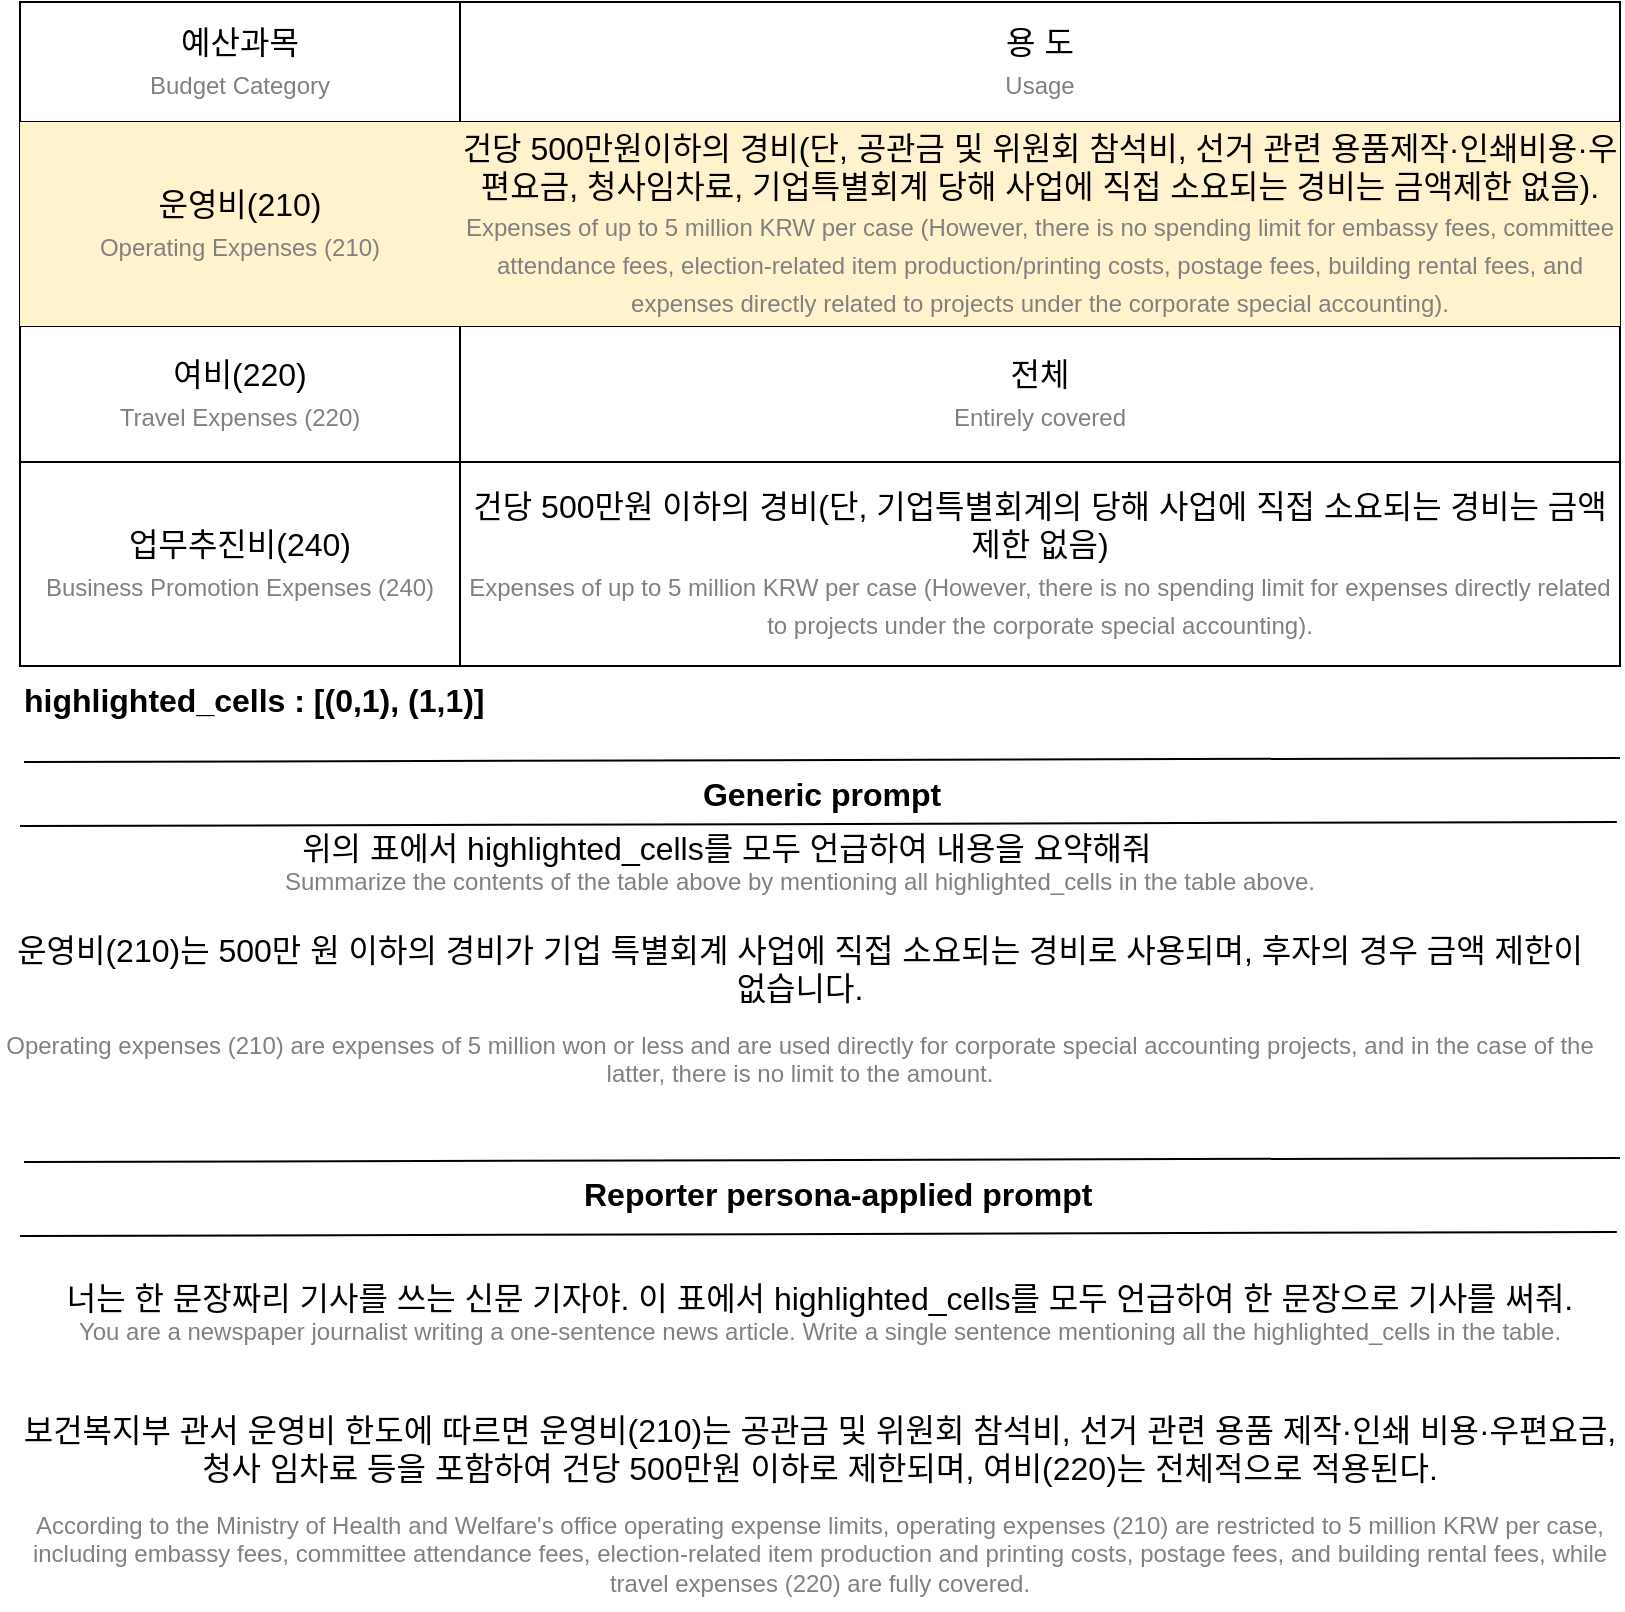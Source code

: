 <mxfile version="26.0.14">
  <diagram id="45D8O3KuXixtNbWzVwn4" name="Page-2">
    <mxGraphModel dx="958" dy="620" grid="1" gridSize="10" guides="1" tooltips="1" connect="1" arrows="1" fold="1" page="1" pageScale="1" pageWidth="850" pageHeight="1100" math="0" shadow="0">
      <root>
        <mxCell id="0" />
        <mxCell id="1" parent="0" />
        <mxCell id="E22jyQExJnd90E-P1zvn-27" value="" style="shape=table;startSize=0;container=1;collapsible=0;childLayout=tableLayout;" parent="1" vertex="1">
          <mxGeometry x="10" y="30" width="800" height="332.0" as="geometry" />
        </mxCell>
        <mxCell id="E22jyQExJnd90E-P1zvn-28" value="" style="shape=tableRow;horizontal=0;startSize=0;swimlaneHead=0;swimlaneBody=0;strokeColor=inherit;top=0;left=0;bottom=0;right=0;collapsible=0;dropTarget=0;fillColor=none;points=[[0,0.5],[1,0.5]];portConstraint=eastwest;" parent="E22jyQExJnd90E-P1zvn-27" vertex="1">
          <mxGeometry width="800" height="60" as="geometry" />
        </mxCell>
        <mxCell id="E22jyQExJnd90E-P1zvn-29" value="예산과목&lt;div&gt;&lt;font style=&quot;font-size: 12px; color: rgb(128, 128, 128);&quot;&gt;Budget Category&lt;/font&gt;&lt;br&gt;&lt;/div&gt;" style="shape=partialRectangle;html=1;whiteSpace=wrap;connectable=0;strokeColor=inherit;overflow=hidden;fillColor=none;top=0;left=0;bottom=0;right=0;pointerEvents=1;fontSize=16;" parent="E22jyQExJnd90E-P1zvn-28" vertex="1">
          <mxGeometry width="220" height="60" as="geometry">
            <mxRectangle width="220" height="60" as="alternateBounds" />
          </mxGeometry>
        </mxCell>
        <mxCell id="E22jyQExJnd90E-P1zvn-30" value="용 도&lt;div&gt;&lt;font style=&quot;font-size: 12px; color: rgb(128, 128, 128);&quot;&gt;Usage&lt;/font&gt;&lt;/div&gt;" style="shape=partialRectangle;html=1;whiteSpace=wrap;connectable=0;strokeColor=inherit;overflow=hidden;fillColor=none;top=0;left=0;bottom=0;right=0;pointerEvents=1;fontSize=16;" parent="E22jyQExJnd90E-P1zvn-28" vertex="1">
          <mxGeometry x="220" width="580" height="60" as="geometry">
            <mxRectangle width="580" height="60" as="alternateBounds" />
          </mxGeometry>
        </mxCell>
        <mxCell id="E22jyQExJnd90E-P1zvn-31" value="" style="shape=tableRow;horizontal=0;startSize=0;swimlaneHead=0;swimlaneBody=0;strokeColor=inherit;top=0;left=0;bottom=0;right=0;collapsible=0;dropTarget=0;fillColor=none;points=[[0,0.5],[1,0.5]];portConstraint=eastwest;" parent="E22jyQExJnd90E-P1zvn-27" vertex="1">
          <mxGeometry y="60" width="800" height="102" as="geometry" />
        </mxCell>
        <mxCell id="E22jyQExJnd90E-P1zvn-32" value="운영비(210)&lt;div&gt;&lt;font style=&quot;font-size: 12px; color: rgb(128, 128, 128);&quot;&gt;Operating Expenses (210)&lt;/font&gt;&lt;br&gt;&lt;/div&gt;" style="shape=partialRectangle;html=1;whiteSpace=wrap;connectable=0;strokeColor=#d6b656;overflow=hidden;fillColor=#fff2cc;top=0;left=0;bottom=0;right=0;pointerEvents=1;fontSize=16;" parent="E22jyQExJnd90E-P1zvn-31" vertex="1">
          <mxGeometry width="220" height="102" as="geometry">
            <mxRectangle width="220" height="102" as="alternateBounds" />
          </mxGeometry>
        </mxCell>
        <mxCell id="E22jyQExJnd90E-P1zvn-33" value="건당 500만원이하의 경비(단, 공관금 및 위원회 참석비, 선거 관련 용품제작·인쇄비용·우편요금, 청사임차료, 기업특별회계 당해 사업에 직접 소요되는 경비는 금액제한 없음).&lt;div&gt;&lt;font style=&quot;color: rgb(128, 128, 128); font-size: 12px;&quot;&gt;Expenses of up to 5 million KRW per case (However, there is no spending limit for embassy fees, committee attendance fees, election-related item production/printing costs, postage fees, building rental fees, and expenses directly related to projects under the corporate special accounting).&lt;/font&gt;&lt;br&gt;&lt;/div&gt;" style="shape=partialRectangle;html=1;whiteSpace=wrap;connectable=0;strokeColor=#d6b656;overflow=hidden;fillColor=#fff2cc;top=0;left=0;bottom=0;right=0;pointerEvents=1;fontSize=16;" parent="E22jyQExJnd90E-P1zvn-31" vertex="1">
          <mxGeometry x="220" width="580" height="102" as="geometry">
            <mxRectangle width="580" height="102" as="alternateBounds" />
          </mxGeometry>
        </mxCell>
        <mxCell id="E22jyQExJnd90E-P1zvn-34" value="" style="shape=tableRow;horizontal=0;startSize=0;swimlaneHead=0;swimlaneBody=0;strokeColor=inherit;top=0;left=0;bottom=0;right=0;collapsible=0;dropTarget=0;fillColor=none;points=[[0,0.5],[1,0.5]];portConstraint=eastwest;" parent="E22jyQExJnd90E-P1zvn-27" vertex="1">
          <mxGeometry y="162" width="800" height="68" as="geometry" />
        </mxCell>
        <mxCell id="E22jyQExJnd90E-P1zvn-35" value="여비(220)&lt;div&gt;&lt;font style=&quot;font-size: 12px; color: rgb(128, 128, 128);&quot;&gt;Travel Expenses (220)&lt;/font&gt;&lt;br&gt;&lt;/div&gt;" style="shape=partialRectangle;html=1;whiteSpace=wrap;connectable=0;strokeColor=inherit;overflow=hidden;fillColor=none;top=0;left=0;bottom=0;right=0;pointerEvents=1;fontSize=16;" parent="E22jyQExJnd90E-P1zvn-34" vertex="1">
          <mxGeometry width="220" height="68" as="geometry">
            <mxRectangle width="220" height="68" as="alternateBounds" />
          </mxGeometry>
        </mxCell>
        <mxCell id="E22jyQExJnd90E-P1zvn-36" value="전체&lt;div&gt;&lt;font style=&quot;font-size: 12px; color: rgb(128, 128, 128);&quot;&gt;Entirely covered&lt;/font&gt;&lt;br&gt;&lt;/div&gt;" style="shape=partialRectangle;html=1;whiteSpace=wrap;connectable=0;strokeColor=inherit;overflow=hidden;fillColor=none;top=0;left=0;bottom=0;right=0;pointerEvents=1;fontSize=16;" parent="E22jyQExJnd90E-P1zvn-34" vertex="1">
          <mxGeometry x="220" width="580" height="68" as="geometry">
            <mxRectangle width="580" height="68" as="alternateBounds" />
          </mxGeometry>
        </mxCell>
        <mxCell id="E22jyQExJnd90E-P1zvn-37" value="" style="shape=tableRow;horizontal=0;startSize=0;swimlaneHead=0;swimlaneBody=0;strokeColor=inherit;top=0;left=0;bottom=0;right=0;collapsible=0;dropTarget=0;fillColor=none;points=[[0,0.5],[1,0.5]];portConstraint=eastwest;" parent="E22jyQExJnd90E-P1zvn-27" vertex="1">
          <mxGeometry y="230" width="800" height="102" as="geometry" />
        </mxCell>
        <mxCell id="E22jyQExJnd90E-P1zvn-38" value="업무추진비(240)&lt;div&gt;&lt;font style=&quot;font-size: 12px; color: rgb(128, 128, 128);&quot;&gt;Business Promotion Expenses (240)&lt;/font&gt;&lt;br&gt;&lt;/div&gt;" style="shape=partialRectangle;html=1;whiteSpace=wrap;connectable=0;strokeColor=inherit;overflow=hidden;fillColor=none;top=0;left=0;bottom=0;right=0;pointerEvents=1;fontSize=16;" parent="E22jyQExJnd90E-P1zvn-37" vertex="1">
          <mxGeometry width="220" height="102" as="geometry">
            <mxRectangle width="220" height="102" as="alternateBounds" />
          </mxGeometry>
        </mxCell>
        <mxCell id="E22jyQExJnd90E-P1zvn-39" value="건당 500만원 이하의 경비(단, 기업특별회계의 당해 사업에 직접 소요되는 경비는 금액제한 없음)&lt;div&gt;&lt;font style=&quot;color: rgb(128, 128, 128); font-size: 12px;&quot;&gt;Expenses of up to 5 million KRW per case (However, there is no spending limit for expenses directly related to projects under the corporate special accounting).&lt;/font&gt;&lt;br&gt;&lt;/div&gt;" style="shape=partialRectangle;html=1;whiteSpace=wrap;connectable=0;strokeColor=inherit;overflow=hidden;fillColor=none;top=0;left=0;bottom=0;right=0;pointerEvents=1;fontSize=16;" parent="E22jyQExJnd90E-P1zvn-37" vertex="1">
          <mxGeometry x="220" width="580" height="102" as="geometry">
            <mxRectangle width="580" height="102" as="alternateBounds" />
          </mxGeometry>
        </mxCell>
        <mxCell id="E22jyQExJnd90E-P1zvn-40" value="&lt;font style=&quot;font-size: 16px;&quot;&gt;&lt;b&gt;highlighted_cells : [(0,1), (1,1)]&lt;/b&gt;&lt;/font&gt;" style="text;whiteSpace=wrap;html=1;" parent="1" vertex="1">
          <mxGeometry x="10" y="363" width="250" height="40" as="geometry" />
        </mxCell>
        <mxCell id="E22jyQExJnd90E-P1zvn-53" value="" style="group" parent="1" vertex="1" connectable="0">
          <mxGeometry x="10" y="410" width="800" height="180" as="geometry" />
        </mxCell>
        <mxCell id="E22jyQExJnd90E-P1zvn-41" value="&lt;font style=&quot;font-size: 16px;&quot;&gt;&amp;nbsp;Generic prompt&lt;/font&gt;" style="text;whiteSpace=wrap;html=1;fontStyle=1" parent="E22jyQExJnd90E-P1zvn-53" vertex="1">
          <mxGeometry x="335" width="130" height="40" as="geometry" />
        </mxCell>
        <mxCell id="E22jyQExJnd90E-P1zvn-42" value="" style="shape=table;startSize=0;container=1;collapsible=0;childLayout=tableLayout;align=center;strokeColor=none;" parent="E22jyQExJnd90E-P1zvn-53" vertex="1">
          <mxGeometry x="-10" y="30" width="800" height="140" as="geometry" />
        </mxCell>
        <mxCell id="E22jyQExJnd90E-P1zvn-43" value="" style="shape=tableRow;horizontal=0;startSize=0;swimlaneHead=0;swimlaneBody=0;strokeColor=inherit;top=0;left=0;bottom=0;right=0;collapsible=0;dropTarget=0;fillColor=none;points=[[0,0.5],[1,0.5]];portConstraint=eastwest;" parent="E22jyQExJnd90E-P1zvn-42" vertex="1">
          <mxGeometry width="800" height="40" as="geometry" />
        </mxCell>
        <mxCell id="E22jyQExJnd90E-P1zvn-44" value="&lt;div style=&quot;&quot;&gt;&lt;span style=&quot;font-size: 16px; background-color: transparent; color: light-dark(rgb(0, 0, 0), rgb(255, 255, 255));&quot;&gt;위의 표에서 highlighted_cells를 모두 언급하여 내용을 요약해줘&lt;/span&gt;&lt;span style=&quot;font-size: 16px; background-color: transparent; color: light-dark(rgb(0, 0, 0), rgb(255, 255, 255)); white-space: pre;&quot;&gt;&#x9;&lt;/span&gt;&lt;span style=&quot;font-size: 16px; background-color: transparent; color: light-dark(rgb(0, 0, 0), rgb(255, 255, 255)); white-space: pre;&quot;&gt;&#x9;&lt;/span&gt;&lt;/div&gt;&lt;div style=&quot;&quot;&gt;&lt;font style=&quot;color: rgb(128, 128, 128);&quot;&gt;Summarize the contents of the table above by mentioning all highlighted_cells in the table above.&lt;/font&gt;&lt;br&gt;&lt;/div&gt;" style="shape=partialRectangle;html=1;whiteSpace=wrap;connectable=0;strokeColor=inherit;overflow=hidden;fillColor=none;top=0;left=0;bottom=0;right=0;pointerEvents=1;align=center;" parent="E22jyQExJnd90E-P1zvn-43" vertex="1">
          <mxGeometry width="800" height="40" as="geometry">
            <mxRectangle width="800" height="40" as="alternateBounds" />
          </mxGeometry>
        </mxCell>
        <mxCell id="E22jyQExJnd90E-P1zvn-45" value="" style="shape=tableRow;horizontal=0;startSize=0;swimlaneHead=0;swimlaneBody=0;strokeColor=inherit;top=0;left=0;bottom=0;right=0;collapsible=0;dropTarget=0;fillColor=none;points=[[0,0.5],[1,0.5]];portConstraint=eastwest;" parent="E22jyQExJnd90E-P1zvn-42" vertex="1">
          <mxGeometry y="40" width="800" height="100" as="geometry" />
        </mxCell>
        <mxCell id="E22jyQExJnd90E-P1zvn-46" value="&lt;p style=&quot;&quot;&gt;&lt;font style=&quot;font-size: 16px;&quot;&gt;운영비(210)는 500만 원 이하의 경비가 기업 특별회계 사업에 직접 소요되는 경비로 사용되며, 후자의 경우 금액 제한이 없습니다.&lt;/font&gt;&lt;/p&gt;&lt;p style=&quot;&quot;&gt;&lt;font style=&quot;&quot;&gt;&lt;font style=&quot;font-size: 12px; color: rgb(128, 128, 128);&quot;&gt;Operating expenses (210) are expenses of 5 million won or less and are used directly for corporate special accounting projects, and in the case of the latter, there is no limit to the amount.&lt;/font&gt;&lt;br&gt;&lt;/font&gt;&lt;/p&gt;" style="shape=partialRectangle;html=1;whiteSpace=wrap;connectable=0;strokeColor=inherit;overflow=hidden;fillColor=none;top=0;left=0;bottom=0;right=0;pointerEvents=1;align=center;" parent="E22jyQExJnd90E-P1zvn-45" vertex="1">
          <mxGeometry width="800" height="100" as="geometry">
            <mxRectangle width="800" height="100" as="alternateBounds" />
          </mxGeometry>
        </mxCell>
        <mxCell id="oeF-mggR1Fk1MOXbZiX7-2" value="" style="endArrow=none;html=1;rounded=0;exitX=0;exitY=-0.025;exitDx=0;exitDy=0;exitPerimeter=0;entryX=0.998;entryY=-0.075;entryDx=0;entryDy=0;entryPerimeter=0;" edge="1" parent="E22jyQExJnd90E-P1zvn-53">
          <mxGeometry width="50" height="50" relative="1" as="geometry">
            <mxPoint x="2" as="sourcePoint" />
            <mxPoint x="800" y="-2" as="targetPoint" />
          </mxGeometry>
        </mxCell>
        <mxCell id="oeF-mggR1Fk1MOXbZiX7-1" value="" style="endArrow=none;html=1;rounded=0;exitX=0;exitY=-0.025;exitDx=0;exitDy=0;exitPerimeter=0;entryX=0.998;entryY=-0.075;entryDx=0;entryDy=0;entryPerimeter=0;" edge="1" parent="E22jyQExJnd90E-P1zvn-53">
          <mxGeometry width="50" height="50" relative="1" as="geometry">
            <mxPoint y="32" as="sourcePoint" />
            <mxPoint x="798.4" y="30" as="targetPoint" />
          </mxGeometry>
        </mxCell>
        <mxCell id="E22jyQExJnd90E-P1zvn-54" value="" style="group" parent="1" vertex="1" connectable="0">
          <mxGeometry x="10" y="610" width="800" height="200" as="geometry" />
        </mxCell>
        <mxCell id="E22jyQExJnd90E-P1zvn-55" value="&lt;font style=&quot;font-size: 16px;&quot;&gt;Reporter persona-applied prompt&lt;/font&gt;" style="text;whiteSpace=wrap;html=1;fontStyle=1" parent="E22jyQExJnd90E-P1zvn-54" vertex="1">
          <mxGeometry x="280" width="260" height="40" as="geometry" />
        </mxCell>
        <mxCell id="E22jyQExJnd90E-P1zvn-56" value="" style="shape=table;startSize=0;container=1;collapsible=0;childLayout=tableLayout;align=center;strokeColor=none;" parent="E22jyQExJnd90E-P1zvn-54" vertex="1">
          <mxGeometry y="40" width="800" height="184" as="geometry" />
        </mxCell>
        <mxCell id="E22jyQExJnd90E-P1zvn-57" value="" style="shape=tableRow;horizontal=0;startSize=0;swimlaneHead=0;swimlaneBody=0;strokeColor=inherit;top=0;left=0;bottom=0;right=0;collapsible=0;dropTarget=0;fillColor=none;points=[[0,0.5],[1,0.5]];portConstraint=eastwest;" parent="E22jyQExJnd90E-P1zvn-56" vertex="1">
          <mxGeometry width="800" height="70" as="geometry" />
        </mxCell>
        <mxCell id="E22jyQExJnd90E-P1zvn-58" value="&lt;div style=&quot;&quot;&gt;&lt;font style=&quot;font-size: 16px;&quot;&gt;너는 한 문장짜리 기사를 쓰는 신문 기자야. 이 표에서 highlighted_cells를 모두 언급하여 한 문장으로 기사를 써줘.&lt;/font&gt;&lt;br&gt;&lt;/div&gt;&lt;div style=&quot;&quot;&gt;&lt;font style=&quot;color: rgb(128, 128, 128);&quot;&gt;You are a newspaper journalist writing a one-sentence news article. Write a single sentence mentioning all the highlighted_cells in the table.&lt;/font&gt;&lt;br&gt;&lt;/div&gt;" style="shape=partialRectangle;html=1;whiteSpace=wrap;connectable=0;strokeColor=inherit;overflow=hidden;fillColor=none;top=0;left=0;bottom=0;right=0;pointerEvents=1;align=center;" parent="E22jyQExJnd90E-P1zvn-57" vertex="1">
          <mxGeometry width="800" height="70" as="geometry">
            <mxRectangle width="800" height="70" as="alternateBounds" />
          </mxGeometry>
        </mxCell>
        <mxCell id="E22jyQExJnd90E-P1zvn-59" value="" style="shape=tableRow;horizontal=0;startSize=0;swimlaneHead=0;swimlaneBody=0;strokeColor=inherit;top=0;left=0;bottom=0;right=0;collapsible=0;dropTarget=0;fillColor=none;points=[[0,0.5],[1,0.5]];portConstraint=eastwest;" parent="E22jyQExJnd90E-P1zvn-56" vertex="1">
          <mxGeometry y="70" width="800" height="114" as="geometry" />
        </mxCell>
        <mxCell id="E22jyQExJnd90E-P1zvn-60" value="&lt;p style=&quot;&quot;&gt;&lt;font style=&quot;font-size: 16px;&quot;&gt;보건복지부 관서 운영비 한도에 따르면 운영비(210)는 공관금 및 위원회 참석비, 선거 관련 용품 제작·인쇄 비용·우편요금, 청사 임차료 등을 포함하여 건당 500만원 이하로 제한되며, 여비(220)는 전체적으로 적용된다.&lt;/font&gt;&lt;br&gt;&lt;/p&gt;&lt;p style=&quot;&quot;&gt;&lt;font style=&quot;color: rgb(128, 128, 128);&quot;&gt;According to the Ministry of Health and Welfare&#39;s office operating expense limits, operating expenses (210) are restricted to 5 million KRW per case, including embassy fees, committee attendance fees, election-related item production and printing costs, postage fees, and building rental fees, while travel expenses (220) are fully covered.&lt;/font&gt;&lt;br&gt;&lt;/p&gt;" style="shape=partialRectangle;html=1;whiteSpace=wrap;connectable=0;strokeColor=inherit;overflow=hidden;fillColor=none;top=0;left=0;bottom=0;right=0;pointerEvents=1;align=center;" parent="E22jyQExJnd90E-P1zvn-59" vertex="1">
          <mxGeometry width="800" height="114" as="geometry">
            <mxRectangle width="800" height="114" as="alternateBounds" />
          </mxGeometry>
        </mxCell>
        <mxCell id="oeF-mggR1Fk1MOXbZiX7-7" value="" style="endArrow=none;html=1;rounded=0;exitX=0;exitY=-0.025;exitDx=0;exitDy=0;exitPerimeter=0;entryX=0.998;entryY=-0.075;entryDx=0;entryDy=0;entryPerimeter=0;" edge="1" parent="E22jyQExJnd90E-P1zvn-54">
          <mxGeometry width="50" height="50" relative="1" as="geometry">
            <mxPoint y="37" as="sourcePoint" />
            <mxPoint x="798.4" y="35" as="targetPoint" />
          </mxGeometry>
        </mxCell>
        <mxCell id="oeF-mggR1Fk1MOXbZiX7-6" value="" style="endArrow=none;html=1;rounded=0;exitX=0;exitY=-0.025;exitDx=0;exitDy=0;exitPerimeter=0;entryX=0.998;entryY=-0.075;entryDx=0;entryDy=0;entryPerimeter=0;" edge="1" parent="1">
          <mxGeometry width="50" height="50" relative="1" as="geometry">
            <mxPoint x="12" y="610" as="sourcePoint" />
            <mxPoint x="810" y="608" as="targetPoint" />
          </mxGeometry>
        </mxCell>
      </root>
    </mxGraphModel>
  </diagram>
</mxfile>
